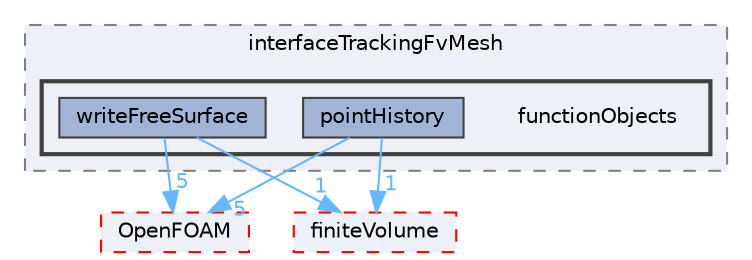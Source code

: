 digraph "src/dynamicFaMesh/interfaceTrackingFvMesh/functionObjects"
{
 // LATEX_PDF_SIZE
  bgcolor="transparent";
  edge [fontname=Helvetica,fontsize=10,labelfontname=Helvetica,labelfontsize=10];
  node [fontname=Helvetica,fontsize=10,shape=box,height=0.2,width=0.4];
  compound=true
  subgraph clusterdir_34ca9536a2dd6203973d129ecc06a76d {
    graph [ bgcolor="#edf0f7", pencolor="grey50", label="interfaceTrackingFvMesh", fontname=Helvetica,fontsize=10 style="filled,dashed", URL="dir_34ca9536a2dd6203973d129ecc06a76d.html",tooltip=""]
  subgraph clusterdir_79d7b805227b3b9bea9b0bbce9d192c0 {
    graph [ bgcolor="#edf0f7", pencolor="grey25", label="", fontname=Helvetica,fontsize=10 style="filled,bold", URL="dir_79d7b805227b3b9bea9b0bbce9d192c0.html",tooltip=""]
    dir_79d7b805227b3b9bea9b0bbce9d192c0 [shape=plaintext, label="functionObjects"];
  dir_479d2ff06ed57bdf38f95ac7a24258a9 [label="pointHistory", fillcolor="#a2b4d6", color="grey25", style="filled", URL="dir_479d2ff06ed57bdf38f95ac7a24258a9.html",tooltip=""];
  dir_986b622109b70b5ef273880628f5b901 [label="writeFreeSurface", fillcolor="#a2b4d6", color="grey25", style="filled", URL="dir_986b622109b70b5ef273880628f5b901.html",tooltip=""];
  }
  }
  dir_c5473ff19b20e6ec4dfe5c310b3778a8 [label="OpenFOAM", fillcolor="#edf0f7", color="red", style="filled,dashed", URL="dir_c5473ff19b20e6ec4dfe5c310b3778a8.html",tooltip=""];
  dir_9bd15774b555cf7259a6fa18f99fe99b [label="finiteVolume", fillcolor="#edf0f7", color="red", style="filled,dashed", URL="dir_9bd15774b555cf7259a6fa18f99fe99b.html",tooltip=""];
  dir_479d2ff06ed57bdf38f95ac7a24258a9->dir_9bd15774b555cf7259a6fa18f99fe99b [headlabel="1", labeldistance=1.5 headhref="dir_002944_001387.html" href="dir_002944_001387.html" color="steelblue1" fontcolor="steelblue1"];
  dir_479d2ff06ed57bdf38f95ac7a24258a9->dir_c5473ff19b20e6ec4dfe5c310b3778a8 [headlabel="5", labeldistance=1.5 headhref="dir_002944_002695.html" href="dir_002944_002695.html" color="steelblue1" fontcolor="steelblue1"];
  dir_986b622109b70b5ef273880628f5b901->dir_9bd15774b555cf7259a6fa18f99fe99b [headlabel="1", labeldistance=1.5 headhref="dir_004421_001387.html" href="dir_004421_001387.html" color="steelblue1" fontcolor="steelblue1"];
  dir_986b622109b70b5ef273880628f5b901->dir_c5473ff19b20e6ec4dfe5c310b3778a8 [headlabel="5", labeldistance=1.5 headhref="dir_004421_002695.html" href="dir_004421_002695.html" color="steelblue1" fontcolor="steelblue1"];
}

